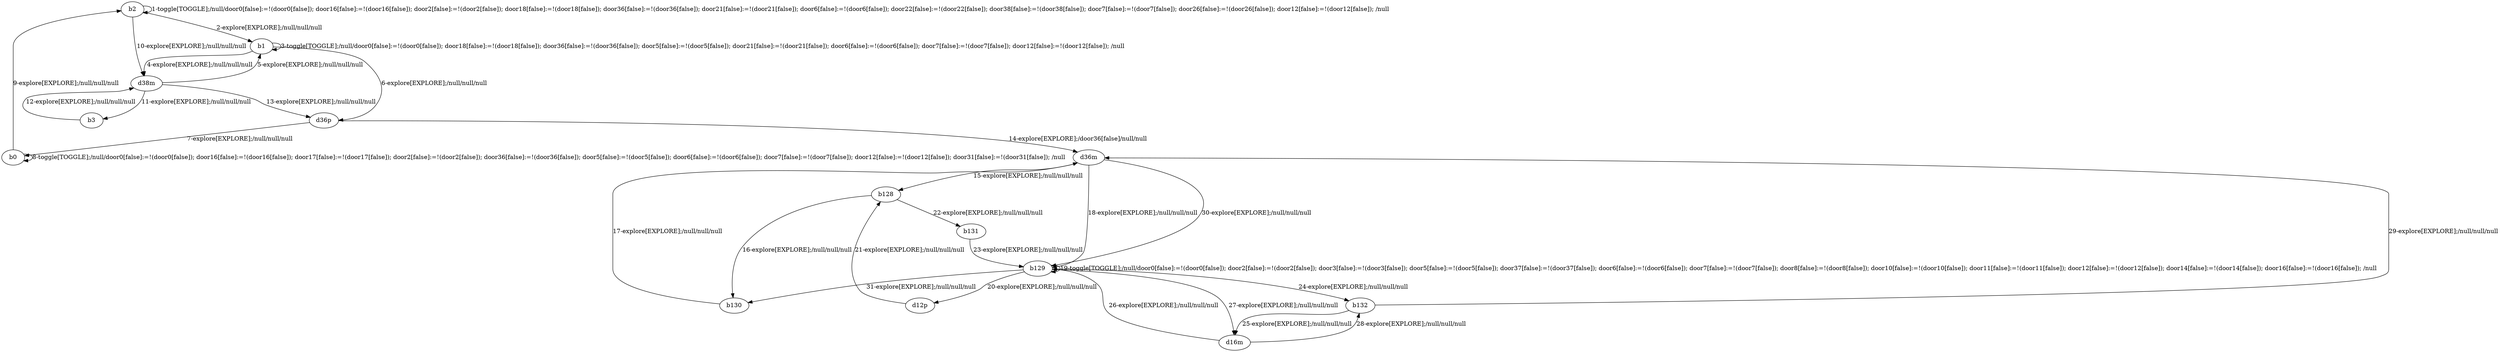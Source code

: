 # Total number of goals covered by this test: 1
# b129 --> b130

digraph g {
"b2" -> "b2" [label = "1-toggle[TOGGLE];/null/door0[false]:=!(door0[false]); door16[false]:=!(door16[false]); door2[false]:=!(door2[false]); door18[false]:=!(door18[false]); door36[false]:=!(door36[false]); door21[false]:=!(door21[false]); door6[false]:=!(door6[false]); door22[false]:=!(door22[false]); door38[false]:=!(door38[false]); door7[false]:=!(door7[false]); door26[false]:=!(door26[false]); door12[false]:=!(door12[false]); /null"];
"b2" -> "b1" [label = "2-explore[EXPLORE];/null/null/null"];
"b1" -> "b1" [label = "3-toggle[TOGGLE];/null/door0[false]:=!(door0[false]); door18[false]:=!(door18[false]); door36[false]:=!(door36[false]); door5[false]:=!(door5[false]); door21[false]:=!(door21[false]); door6[false]:=!(door6[false]); door7[false]:=!(door7[false]); door12[false]:=!(door12[false]); /null"];
"b1" -> "d38m" [label = "4-explore[EXPLORE];/null/null/null"];
"d38m" -> "b1" [label = "5-explore[EXPLORE];/null/null/null"];
"b1" -> "d36p" [label = "6-explore[EXPLORE];/null/null/null"];
"d36p" -> "b0" [label = "7-explore[EXPLORE];/null/null/null"];
"b0" -> "b0" [label = "8-toggle[TOGGLE];/null/door0[false]:=!(door0[false]); door16[false]:=!(door16[false]); door17[false]:=!(door17[false]); door2[false]:=!(door2[false]); door36[false]:=!(door36[false]); door5[false]:=!(door5[false]); door6[false]:=!(door6[false]); door7[false]:=!(door7[false]); door12[false]:=!(door12[false]); door31[false]:=!(door31[false]); /null"];
"b0" -> "b2" [label = "9-explore[EXPLORE];/null/null/null"];
"b2" -> "d38m" [label = "10-explore[EXPLORE];/null/null/null"];
"d38m" -> "b3" [label = "11-explore[EXPLORE];/null/null/null"];
"b3" -> "d38m" [label = "12-explore[EXPLORE];/null/null/null"];
"d38m" -> "d36p" [label = "13-explore[EXPLORE];/null/null/null"];
"d36p" -> "d36m" [label = "14-explore[EXPLORE];/door36[false]/null/null"];
"d36m" -> "b128" [label = "15-explore[EXPLORE];/null/null/null"];
"b128" -> "b130" [label = "16-explore[EXPLORE];/null/null/null"];
"b130" -> "d36m" [label = "17-explore[EXPLORE];/null/null/null"];
"d36m" -> "b129" [label = "18-explore[EXPLORE];/null/null/null"];
"b129" -> "b129" [label = "19-toggle[TOGGLE];/null/door0[false]:=!(door0[false]); door2[false]:=!(door2[false]); door3[false]:=!(door3[false]); door5[false]:=!(door5[false]); door37[false]:=!(door37[false]); door6[false]:=!(door6[false]); door7[false]:=!(door7[false]); door8[false]:=!(door8[false]); door10[false]:=!(door10[false]); door11[false]:=!(door11[false]); door12[false]:=!(door12[false]); door14[false]:=!(door14[false]); door16[false]:=!(door16[false]); /null"];
"b129" -> "d12p" [label = "20-explore[EXPLORE];/null/null/null"];
"d12p" -> "b128" [label = "21-explore[EXPLORE];/null/null/null"];
"b128" -> "b131" [label = "22-explore[EXPLORE];/null/null/null"];
"b131" -> "b129" [label = "23-explore[EXPLORE];/null/null/null"];
"b129" -> "b132" [label = "24-explore[EXPLORE];/null/null/null"];
"b132" -> "d16m" [label = "25-explore[EXPLORE];/null/null/null"];
"d16m" -> "b129" [label = "26-explore[EXPLORE];/null/null/null"];
"b129" -> "d16m" [label = "27-explore[EXPLORE];/null/null/null"];
"d16m" -> "b132" [label = "28-explore[EXPLORE];/null/null/null"];
"b132" -> "d36m" [label = "29-explore[EXPLORE];/null/null/null"];
"d36m" -> "b129" [label = "30-explore[EXPLORE];/null/null/null"];
"b129" -> "b130" [label = "31-explore[EXPLORE];/null/null/null"];
}